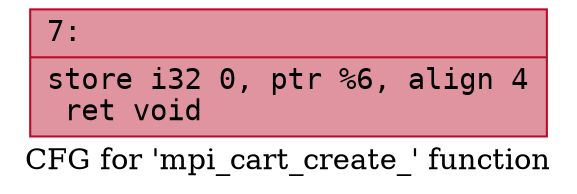 digraph "CFG for 'mpi_cart_create_' function" {
	label="CFG for 'mpi_cart_create_' function";

	Node0x5560a31bd080 [shape=record,color="#b70d28ff", style=filled, fillcolor="#b70d2870" fontname="Courier",label="{7:\l|  store i32 0, ptr %6, align 4\l  ret void\l}"];
}
